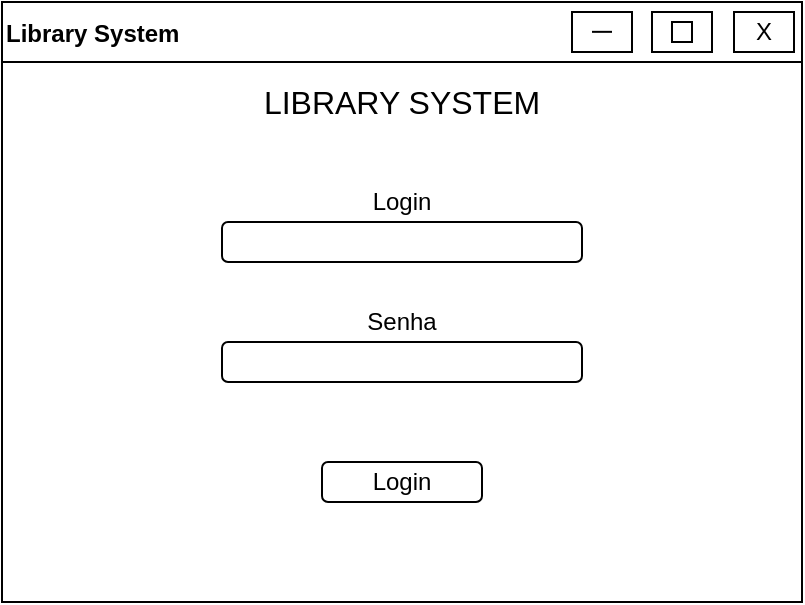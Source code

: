 <mxfile version="24.6.4" type="device" pages="8">
  <diagram name="Login" id="f1b7ffb7-ca1e-a977-7cf5-a751b3c06c05">
    <mxGraphModel dx="1687" dy="868" grid="1" gridSize="10" guides="1" tooltips="1" connect="1" arrows="1" fold="1" page="1" pageScale="1" pageWidth="826" pageHeight="1169" background="none" math="0" shadow="0">
      <root>
        <mxCell id="0" />
        <mxCell id="1" parent="0" />
        <mxCell id="bpy0eAQ0KiiSDH7f2DTV-72" value="Library System" style="swimlane;gradientColor=none;swimlaneFillColor=none;align=left;strokeColor=default;startSize=30;movable=1;resizable=1;rotatable=1;deletable=1;editable=1;locked=0;connectable=1;" vertex="1" parent="1">
          <mxGeometry x="40" y="50" width="400" height="300" as="geometry" />
        </mxCell>
        <mxCell id="bpy0eAQ0KiiSDH7f2DTV-73" value="Login" style="text;html=1;align=center;verticalAlign=middle;whiteSpace=wrap;rounded=0;movable=1;resizable=1;rotatable=1;deletable=1;editable=1;locked=0;connectable=1;" vertex="1" parent="bpy0eAQ0KiiSDH7f2DTV-72">
          <mxGeometry x="170" y="90" width="60" height="20" as="geometry" />
        </mxCell>
        <mxCell id="bpy0eAQ0KiiSDH7f2DTV-74" value="Senha" style="text;html=1;align=center;verticalAlign=middle;whiteSpace=wrap;rounded=0;movable=1;resizable=1;rotatable=1;deletable=1;editable=1;locked=0;connectable=1;" vertex="1" parent="bpy0eAQ0KiiSDH7f2DTV-72">
          <mxGeometry x="170" y="150" width="60" height="20" as="geometry" />
        </mxCell>
        <mxCell id="bpy0eAQ0KiiSDH7f2DTV-79" value="X" style="rounded=0;whiteSpace=wrap;html=1;" vertex="1" parent="bpy0eAQ0KiiSDH7f2DTV-72">
          <mxGeometry x="366" y="5" width="30" height="20" as="geometry" />
        </mxCell>
        <mxCell id="bpy0eAQ0KiiSDH7f2DTV-80" value="" style="rounded=0;whiteSpace=wrap;html=1;" vertex="1" parent="bpy0eAQ0KiiSDH7f2DTV-72">
          <mxGeometry x="325" y="5" width="30" height="20" as="geometry" />
        </mxCell>
        <mxCell id="bpy0eAQ0KiiSDH7f2DTV-81" value="" style="rounded=0;whiteSpace=wrap;html=1;" vertex="1" parent="bpy0eAQ0KiiSDH7f2DTV-72">
          <mxGeometry x="285" y="5" width="30" height="20" as="geometry" />
        </mxCell>
        <mxCell id="bpy0eAQ0KiiSDH7f2DTV-82" value="" style="rounded=0;whiteSpace=wrap;html=1;" vertex="1" parent="bpy0eAQ0KiiSDH7f2DTV-72">
          <mxGeometry x="335" y="10" width="10" height="10" as="geometry" />
        </mxCell>
        <mxCell id="bpy0eAQ0KiiSDH7f2DTV-84" value="" style="endArrow=none;html=1;rounded=0;" edge="1" parent="bpy0eAQ0KiiSDH7f2DTV-72">
          <mxGeometry width="50" height="50" relative="1" as="geometry">
            <mxPoint x="295" y="14.92" as="sourcePoint" />
            <mxPoint x="305" y="14.92" as="targetPoint" />
          </mxGeometry>
        </mxCell>
        <mxCell id="bpy0eAQ0KiiSDH7f2DTV-85" value="" style="rounded=1;whiteSpace=wrap;html=1;" vertex="1" parent="bpy0eAQ0KiiSDH7f2DTV-72">
          <mxGeometry x="110" y="110" width="180" height="20" as="geometry" />
        </mxCell>
        <mxCell id="bpy0eAQ0KiiSDH7f2DTV-86" value="" style="rounded=1;whiteSpace=wrap;html=1;" vertex="1" parent="bpy0eAQ0KiiSDH7f2DTV-72">
          <mxGeometry x="110" y="170" width="180" height="20" as="geometry" />
        </mxCell>
        <mxCell id="bpy0eAQ0KiiSDH7f2DTV-87" value="Login" style="rounded=1;whiteSpace=wrap;html=1;" vertex="1" parent="bpy0eAQ0KiiSDH7f2DTV-72">
          <mxGeometry x="160" y="230" width="80" height="20" as="geometry" />
        </mxCell>
        <mxCell id="bpy0eAQ0KiiSDH7f2DTV-99" value="&lt;font style=&quot;font-size: 16px;&quot;&gt;LIBRARY SYSTEM&lt;/font&gt;" style="text;html=1;align=center;verticalAlign=middle;whiteSpace=wrap;rounded=0;movable=1;resizable=1;rotatable=1;deletable=1;editable=1;locked=0;connectable=1;" vertex="1" parent="bpy0eAQ0KiiSDH7f2DTV-72">
          <mxGeometry x="125" y="40" width="150" height="20" as="geometry" />
        </mxCell>
      </root>
    </mxGraphModel>
  </diagram>
  <diagram id="g_suPLHp5y2QSqOycsLz" name="MainMenu">
    <mxGraphModel dx="1434" dy="738" grid="1" gridSize="10" guides="1" tooltips="1" connect="1" arrows="1" fold="1" page="1" pageScale="1" pageWidth="827" pageHeight="1169" math="0" shadow="0">
      <root>
        <mxCell id="0" />
        <mxCell id="1" parent="0" />
        <mxCell id="rd-4OTpHn-lQWK5-MkZr-1" value="LS - Main Menu" style="swimlane;gradientColor=none;swimlaneFillColor=none;align=left;strokeColor=default;startSize=30;movable=1;resizable=1;rotatable=1;deletable=1;editable=1;locked=0;connectable=1;" vertex="1" parent="1">
          <mxGeometry x="40" y="50" width="400" height="300" as="geometry" />
        </mxCell>
        <mxCell id="rd-4OTpHn-lQWK5-MkZr-2" value="X" style="rounded=0;whiteSpace=wrap;html=1;" vertex="1" parent="rd-4OTpHn-lQWK5-MkZr-1">
          <mxGeometry x="366" y="5" width="30" height="20" as="geometry" />
        </mxCell>
        <mxCell id="rd-4OTpHn-lQWK5-MkZr-3" value="" style="rounded=0;whiteSpace=wrap;html=1;" vertex="1" parent="rd-4OTpHn-lQWK5-MkZr-1">
          <mxGeometry x="325" y="5" width="30" height="20" as="geometry" />
        </mxCell>
        <mxCell id="rd-4OTpHn-lQWK5-MkZr-4" value="" style="rounded=0;whiteSpace=wrap;html=1;" vertex="1" parent="rd-4OTpHn-lQWK5-MkZr-1">
          <mxGeometry x="285" y="5" width="30" height="20" as="geometry" />
        </mxCell>
        <mxCell id="rd-4OTpHn-lQWK5-MkZr-5" value="" style="rounded=0;whiteSpace=wrap;html=1;" vertex="1" parent="rd-4OTpHn-lQWK5-MkZr-1">
          <mxGeometry x="335" y="10" width="10" height="10" as="geometry" />
        </mxCell>
        <mxCell id="rd-4OTpHn-lQWK5-MkZr-6" value="" style="endArrow=none;html=1;rounded=0;" edge="1" parent="rd-4OTpHn-lQWK5-MkZr-1">
          <mxGeometry width="50" height="50" relative="1" as="geometry">
            <mxPoint x="295" y="14.92" as="sourcePoint" />
            <mxPoint x="305" y="14.92" as="targetPoint" />
          </mxGeometry>
        </mxCell>
        <mxCell id="rd-4OTpHn-lQWK5-MkZr-7" value="&lt;font style=&quot;font-size: 16px;&quot;&gt;LIBRARY SYSTEM&lt;/font&gt;" style="text;html=1;align=center;verticalAlign=middle;whiteSpace=wrap;rounded=0;movable=1;resizable=1;rotatable=1;deletable=1;editable=1;locked=0;connectable=1;" vertex="1" parent="rd-4OTpHn-lQWK5-MkZr-1">
          <mxGeometry x="125" y="40" width="150" height="20" as="geometry" />
        </mxCell>
        <mxCell id="rd-4OTpHn-lQWK5-MkZr-8" value="" style="rounded=0;whiteSpace=wrap;html=1;fillColor=none;" vertex="1" parent="rd-4OTpHn-lQWK5-MkZr-1">
          <mxGeometry x="10" y="250" width="380" height="40" as="geometry" />
        </mxCell>
        <mxCell id="rd-4OTpHn-lQWK5-MkZr-9" value="Administração Usuarios" style="text;html=1;align=left;verticalAlign=middle;whiteSpace=wrap;rounded=0;movable=1;resizable=1;rotatable=1;deletable=1;editable=1;locked=0;connectable=1;" vertex="1" parent="rd-4OTpHn-lQWK5-MkZr-1">
          <mxGeometry x="10" y="230" width="160" height="20" as="geometry" />
        </mxCell>
        <mxCell id="rd-4OTpHn-lQWK5-MkZr-10" value="Cadastrar Usuário" style="rounded=1;whiteSpace=wrap;html=1;" vertex="1" parent="rd-4OTpHn-lQWK5-MkZr-1">
          <mxGeometry x="20" y="260" width="110" height="20" as="geometry" />
        </mxCell>
        <mxCell id="rd-4OTpHn-lQWK5-MkZr-11" value="Lista de Usuarios" style="rounded=1;whiteSpace=wrap;html=1;" vertex="1" parent="rd-4OTpHn-lQWK5-MkZr-1">
          <mxGeometry x="140" y="260" width="110" height="20" as="geometry" />
        </mxCell>
        <mxCell id="rd-4OTpHn-lQWK5-MkZr-12" value="" style="rounded=0;whiteSpace=wrap;html=1;fillColor=none;" vertex="1" parent="rd-4OTpHn-lQWK5-MkZr-1">
          <mxGeometry x="10" y="180" width="380" height="40" as="geometry" />
        </mxCell>
        <mxCell id="rd-4OTpHn-lQWK5-MkZr-13" value="Administração Usuarios" style="text;html=1;align=left;verticalAlign=middle;whiteSpace=wrap;rounded=0;movable=1;resizable=1;rotatable=1;deletable=1;editable=1;locked=0;connectable=1;" vertex="1" parent="rd-4OTpHn-lQWK5-MkZr-1">
          <mxGeometry x="10" y="160" width="160" height="20" as="geometry" />
        </mxCell>
        <mxCell id="rd-4OTpHn-lQWK5-MkZr-14" value="Cadastrar Livros" style="rounded=1;whiteSpace=wrap;html=1;" vertex="1" parent="rd-4OTpHn-lQWK5-MkZr-1">
          <mxGeometry x="20" y="190" width="100" height="20" as="geometry" />
        </mxCell>
        <mxCell id="rd-4OTpHn-lQWK5-MkZr-15" value="Listagem de Livros" style="rounded=1;whiteSpace=wrap;html=1;" vertex="1" parent="rd-4OTpHn-lQWK5-MkZr-1">
          <mxGeometry x="130" y="190" width="120" height="20" as="geometry" />
        </mxCell>
        <mxCell id="rd-4OTpHn-lQWK5-MkZr-16" value="" style="rounded=0;whiteSpace=wrap;html=1;fillColor=none;" vertex="1" parent="rd-4OTpHn-lQWK5-MkZr-1">
          <mxGeometry x="10" y="110" width="380" height="40" as="geometry" />
        </mxCell>
        <mxCell id="rd-4OTpHn-lQWK5-MkZr-17" value="Acervo" style="text;html=1;align=left;verticalAlign=middle;whiteSpace=wrap;rounded=0;movable=1;resizable=1;rotatable=1;deletable=1;editable=1;locked=0;connectable=1;" vertex="1" parent="rd-4OTpHn-lQWK5-MkZr-1">
          <mxGeometry x="10" y="90" width="160" height="20" as="geometry" />
        </mxCell>
        <mxCell id="rd-4OTpHn-lQWK5-MkZr-18" value="Cunsultar Livros no Acervo" style="rounded=1;whiteSpace=wrap;html=1;" vertex="1" parent="rd-4OTpHn-lQWK5-MkZr-1">
          <mxGeometry x="20" y="120" width="160" height="20" as="geometry" />
        </mxCell>
      </root>
    </mxGraphModel>
  </diagram>
  <diagram id="C6vzCJK56j5X8BMAnHbi" name="CadastrarLivro">
    <mxGraphModel dx="1434" dy="738" grid="1" gridSize="10" guides="1" tooltips="1" connect="1" arrows="1" fold="1" page="1" pageScale="1" pageWidth="827" pageHeight="1169" math="0" shadow="0">
      <root>
        <mxCell id="0" />
        <mxCell id="1" parent="0" />
        <mxCell id="TxX51LQPjBHrz9kvVEGR-1" value="LS - Cadastar Livro" style="swimlane;gradientColor=none;swimlaneFillColor=none;align=left;strokeColor=default;startSize=30;movable=1;resizable=1;rotatable=1;deletable=1;editable=1;locked=0;connectable=1;" vertex="1" parent="1">
          <mxGeometry x="40" y="50" width="400" height="300" as="geometry" />
        </mxCell>
        <mxCell id="TxX51LQPjBHrz9kvVEGR-2" value="X" style="rounded=0;whiteSpace=wrap;html=1;" vertex="1" parent="TxX51LQPjBHrz9kvVEGR-1">
          <mxGeometry x="366" y="5" width="30" height="20" as="geometry" />
        </mxCell>
        <mxCell id="TxX51LQPjBHrz9kvVEGR-3" value="" style="rounded=0;whiteSpace=wrap;html=1;" vertex="1" parent="TxX51LQPjBHrz9kvVEGR-1">
          <mxGeometry x="325" y="5" width="30" height="20" as="geometry" />
        </mxCell>
        <mxCell id="TxX51LQPjBHrz9kvVEGR-4" value="" style="rounded=0;whiteSpace=wrap;html=1;" vertex="1" parent="TxX51LQPjBHrz9kvVEGR-1">
          <mxGeometry x="285" y="5" width="30" height="20" as="geometry" />
        </mxCell>
        <mxCell id="TxX51LQPjBHrz9kvVEGR-5" value="" style="rounded=0;whiteSpace=wrap;html=1;" vertex="1" parent="TxX51LQPjBHrz9kvVEGR-1">
          <mxGeometry x="335" y="10" width="10" height="10" as="geometry" />
        </mxCell>
        <mxCell id="TxX51LQPjBHrz9kvVEGR-6" value="" style="endArrow=none;html=1;rounded=0;" edge="1" parent="TxX51LQPjBHrz9kvVEGR-1">
          <mxGeometry width="50" height="50" relative="1" as="geometry">
            <mxPoint x="295" y="14.92" as="sourcePoint" />
            <mxPoint x="305" y="14.92" as="targetPoint" />
          </mxGeometry>
        </mxCell>
        <mxCell id="TxX51LQPjBHrz9kvVEGR-7" value="Título:" style="text;html=1;align=right;verticalAlign=middle;whiteSpace=wrap;rounded=0;movable=1;resizable=1;rotatable=1;deletable=1;editable=1;locked=0;connectable=1;" vertex="1" parent="TxX51LQPjBHrz9kvVEGR-1">
          <mxGeometry x="10" y="60" width="90" height="20" as="geometry" />
        </mxCell>
        <mxCell id="TxX51LQPjBHrz9kvVEGR-8" value="" style="rounded=1;whiteSpace=wrap;html=1;" vertex="1" parent="TxX51LQPjBHrz9kvVEGR-1">
          <mxGeometry x="110" y="60" width="250" height="20" as="geometry" />
        </mxCell>
        <mxCell id="TxX51LQPjBHrz9kvVEGR-9" value="Autor:" style="text;html=1;align=right;verticalAlign=middle;whiteSpace=wrap;rounded=0;movable=1;resizable=1;rotatable=1;deletable=1;editable=1;locked=0;connectable=1;" vertex="1" parent="TxX51LQPjBHrz9kvVEGR-1">
          <mxGeometry x="10" y="90" width="90" height="20" as="geometry" />
        </mxCell>
        <mxCell id="TxX51LQPjBHrz9kvVEGR-10" value="" style="rounded=1;whiteSpace=wrap;html=1;" vertex="1" parent="TxX51LQPjBHrz9kvVEGR-1">
          <mxGeometry x="110" y="90" width="250" height="20" as="geometry" />
        </mxCell>
        <mxCell id="TxX51LQPjBHrz9kvVEGR-11" value="ISBN:" style="text;html=1;align=right;verticalAlign=middle;whiteSpace=wrap;rounded=0;movable=1;resizable=1;rotatable=1;deletable=1;editable=1;locked=0;connectable=1;" vertex="1" parent="TxX51LQPjBHrz9kvVEGR-1">
          <mxGeometry x="10" y="120" width="90" height="20" as="geometry" />
        </mxCell>
        <mxCell id="TxX51LQPjBHrz9kvVEGR-12" value="" style="rounded=1;whiteSpace=wrap;html=1;" vertex="1" parent="TxX51LQPjBHrz9kvVEGR-1">
          <mxGeometry x="110" y="120" width="140" height="20" as="geometry" />
        </mxCell>
        <mxCell id="TxX51LQPjBHrz9kvVEGR-13" value="Categoria:" style="text;html=1;align=right;verticalAlign=middle;whiteSpace=wrap;rounded=0;movable=1;resizable=1;rotatable=1;deletable=1;editable=1;locked=0;connectable=1;" vertex="1" parent="TxX51LQPjBHrz9kvVEGR-1">
          <mxGeometry x="10" y="150" width="90" height="20" as="geometry" />
        </mxCell>
        <mxCell id="TxX51LQPjBHrz9kvVEGR-14" value="" style="rounded=1;whiteSpace=wrap;html=1;" vertex="1" parent="TxX51LQPjBHrz9kvVEGR-1">
          <mxGeometry x="110" y="150" width="140" height="20" as="geometry" />
        </mxCell>
        <mxCell id="TxX51LQPjBHrz9kvVEGR-15" value="Copia:" style="text;html=1;align=right;verticalAlign=middle;whiteSpace=wrap;rounded=0;movable=1;resizable=1;rotatable=1;deletable=1;editable=1;locked=0;connectable=1;" vertex="1" parent="TxX51LQPjBHrz9kvVEGR-1">
          <mxGeometry x="10" y="180" width="90" height="20" as="geometry" />
        </mxCell>
        <mxCell id="TxX51LQPjBHrz9kvVEGR-16" value="" style="rounded=1;whiteSpace=wrap;html=1;" vertex="1" parent="TxX51LQPjBHrz9kvVEGR-1">
          <mxGeometry x="110" y="180" width="50" height="20" as="geometry" />
        </mxCell>
        <mxCell id="TxX51LQPjBHrz9kvVEGR-17" value="Confirmar" style="rounded=1;whiteSpace=wrap;html=1;" vertex="1" parent="TxX51LQPjBHrz9kvVEGR-1">
          <mxGeometry x="310" y="270" width="80" height="20" as="geometry" />
        </mxCell>
      </root>
    </mxGraphModel>
  </diagram>
  <diagram id="986oXzWps7g4UR4GNV1r" name="CadastrarUsuario">
    <mxGraphModel dx="819" dy="422" grid="1" gridSize="10" guides="1" tooltips="1" connect="1" arrows="1" fold="1" page="1" pageScale="1" pageWidth="827" pageHeight="1169" math="0" shadow="0">
      <root>
        <mxCell id="0" />
        <mxCell id="1" parent="0" />
        <mxCell id="KtQ8eWndnML_E8IfIlkv-1" value="LS - Cadastar Usuario" style="swimlane;gradientColor=none;swimlaneFillColor=none;align=left;strokeColor=default;startSize=30;movable=1;resizable=1;rotatable=1;deletable=1;editable=1;locked=0;connectable=1;" vertex="1" parent="1">
          <mxGeometry x="40" y="50" width="400" height="300" as="geometry" />
        </mxCell>
        <mxCell id="KtQ8eWndnML_E8IfIlkv-2" value="X" style="rounded=0;whiteSpace=wrap;html=1;" vertex="1" parent="KtQ8eWndnML_E8IfIlkv-1">
          <mxGeometry x="366" y="5" width="30" height="20" as="geometry" />
        </mxCell>
        <mxCell id="KtQ8eWndnML_E8IfIlkv-3" value="" style="rounded=0;whiteSpace=wrap;html=1;" vertex="1" parent="KtQ8eWndnML_E8IfIlkv-1">
          <mxGeometry x="325" y="5" width="30" height="20" as="geometry" />
        </mxCell>
        <mxCell id="KtQ8eWndnML_E8IfIlkv-4" value="" style="rounded=0;whiteSpace=wrap;html=1;" vertex="1" parent="KtQ8eWndnML_E8IfIlkv-1">
          <mxGeometry x="285" y="5" width="30" height="20" as="geometry" />
        </mxCell>
        <mxCell id="KtQ8eWndnML_E8IfIlkv-5" value="" style="rounded=0;whiteSpace=wrap;html=1;" vertex="1" parent="KtQ8eWndnML_E8IfIlkv-1">
          <mxGeometry x="335" y="10" width="10" height="10" as="geometry" />
        </mxCell>
        <mxCell id="KtQ8eWndnML_E8IfIlkv-6" value="" style="endArrow=none;html=1;rounded=0;" edge="1" parent="KtQ8eWndnML_E8IfIlkv-1">
          <mxGeometry width="50" height="50" relative="1" as="geometry">
            <mxPoint x="295" y="14.92" as="sourcePoint" />
            <mxPoint x="305" y="14.92" as="targetPoint" />
          </mxGeometry>
        </mxCell>
        <mxCell id="KtQ8eWndnML_E8IfIlkv-7" value="Nome:" style="text;html=1;align=right;verticalAlign=middle;whiteSpace=wrap;rounded=0;movable=1;resizable=1;rotatable=1;deletable=1;editable=1;locked=0;connectable=1;" vertex="1" parent="KtQ8eWndnML_E8IfIlkv-1">
          <mxGeometry x="10" y="40" width="90" height="20" as="geometry" />
        </mxCell>
        <mxCell id="KtQ8eWndnML_E8IfIlkv-8" value="" style="rounded=1;whiteSpace=wrap;html=1;" vertex="1" parent="KtQ8eWndnML_E8IfIlkv-1">
          <mxGeometry x="110" y="40" width="250" height="20" as="geometry" />
        </mxCell>
        <mxCell id="KtQ8eWndnML_E8IfIlkv-9" value="CPF:" style="text;html=1;align=right;verticalAlign=middle;whiteSpace=wrap;rounded=0;movable=1;resizable=1;rotatable=1;deletable=1;editable=1;locked=0;connectable=1;" vertex="1" parent="KtQ8eWndnML_E8IfIlkv-1">
          <mxGeometry x="10" y="70" width="90" height="20" as="geometry" />
        </mxCell>
        <mxCell id="KtQ8eWndnML_E8IfIlkv-10" value="" style="rounded=1;whiteSpace=wrap;html=1;" vertex="1" parent="KtQ8eWndnML_E8IfIlkv-1">
          <mxGeometry x="110" y="70" width="250" height="20" as="geometry" />
        </mxCell>
        <mxCell id="KtQ8eWndnML_E8IfIlkv-11" value="Telefone:" style="text;html=1;align=right;verticalAlign=middle;whiteSpace=wrap;rounded=0;movable=1;resizable=1;rotatable=1;deletable=1;editable=1;locked=0;connectable=1;" vertex="1" parent="KtQ8eWndnML_E8IfIlkv-1">
          <mxGeometry x="10" y="130" width="90" height="20" as="geometry" />
        </mxCell>
        <mxCell id="KtQ8eWndnML_E8IfIlkv-12" value="" style="rounded=1;whiteSpace=wrap;html=1;" vertex="1" parent="KtQ8eWndnML_E8IfIlkv-1">
          <mxGeometry x="110" y="130" width="140" height="20" as="geometry" />
        </mxCell>
        <mxCell id="KtQ8eWndnML_E8IfIlkv-13" value="Endereço:" style="text;html=1;align=right;verticalAlign=middle;whiteSpace=wrap;rounded=0;movable=1;resizable=1;rotatable=1;deletable=1;editable=1;locked=0;connectable=1;" vertex="1" parent="KtQ8eWndnML_E8IfIlkv-1">
          <mxGeometry x="10" y="160" width="90" height="20" as="geometry" />
        </mxCell>
        <mxCell id="KtQ8eWndnML_E8IfIlkv-14" value="" style="rounded=1;whiteSpace=wrap;html=1;" vertex="1" parent="KtQ8eWndnML_E8IfIlkv-1">
          <mxGeometry x="110" y="160" width="140" height="20" as="geometry" />
        </mxCell>
        <mxCell id="KtQ8eWndnML_E8IfIlkv-15" value="Permissão:" style="text;html=1;align=right;verticalAlign=middle;whiteSpace=wrap;rounded=0;movable=1;resizable=1;rotatable=1;deletable=1;editable=1;locked=0;connectable=1;" vertex="1" parent="KtQ8eWndnML_E8IfIlkv-1">
          <mxGeometry x="10" y="190" width="90" height="20" as="geometry" />
        </mxCell>
        <mxCell id="KtQ8eWndnML_E8IfIlkv-17" value="Confirmar" style="rounded=1;whiteSpace=wrap;html=1;" vertex="1" parent="KtQ8eWndnML_E8IfIlkv-1">
          <mxGeometry x="310" y="270" width="80" height="20" as="geometry" />
        </mxCell>
        <mxCell id="KtQ8eWndnML_E8IfIlkv-18" value="" style="ellipse;whiteSpace=wrap;html=1;aspect=fixed;" vertex="1" parent="KtQ8eWndnML_E8IfIlkv-1">
          <mxGeometry x="110" y="190" width="20" height="20" as="geometry" />
        </mxCell>
        <mxCell id="KtQ8eWndnML_E8IfIlkv-19" value="Senha:" style="text;html=1;align=right;verticalAlign=middle;whiteSpace=wrap;rounded=0;movable=1;resizable=1;rotatable=1;deletable=1;editable=1;locked=0;connectable=1;" vertex="1" parent="KtQ8eWndnML_E8IfIlkv-1">
          <mxGeometry x="10" y="220" width="90" height="20" as="geometry" />
        </mxCell>
        <mxCell id="KtQ8eWndnML_E8IfIlkv-21" value="" style="rounded=1;whiteSpace=wrap;html=1;" vertex="1" parent="KtQ8eWndnML_E8IfIlkv-1">
          <mxGeometry x="110" y="220" width="140" height="20" as="geometry" />
        </mxCell>
        <mxCell id="KtQ8eWndnML_E8IfIlkv-22" value="" style="rounded=1;whiteSpace=wrap;html=1;" vertex="1" parent="KtQ8eWndnML_E8IfIlkv-1">
          <mxGeometry x="110" y="250" width="140" height="20" as="geometry" />
        </mxCell>
        <mxCell id="KtQ8eWndnML_E8IfIlkv-23" value="" style="rounded=1;whiteSpace=wrap;html=1;" vertex="1" parent="KtQ8eWndnML_E8IfIlkv-1">
          <mxGeometry x="110" y="100" width="140" height="20" as="geometry" />
        </mxCell>
        <mxCell id="KtQ8eWndnML_E8IfIlkv-24" value="Email:" style="text;html=1;align=right;verticalAlign=middle;whiteSpace=wrap;rounded=0;movable=1;resizable=1;rotatable=1;deletable=1;editable=1;locked=0;connectable=1;" vertex="1" parent="KtQ8eWndnML_E8IfIlkv-1">
          <mxGeometry x="10" y="100" width="90" height="20" as="geometry" />
        </mxCell>
        <mxCell id="KtQ8eWndnML_E8IfIlkv-25" value="Usuario" style="text;html=1;align=left;verticalAlign=middle;whiteSpace=wrap;rounded=0;movable=1;resizable=1;rotatable=1;deletable=1;editable=1;locked=0;connectable=1;" vertex="1" parent="KtQ8eWndnML_E8IfIlkv-1">
          <mxGeometry x="135" y="190" width="55" height="20" as="geometry" />
        </mxCell>
        <mxCell id="KtQ8eWndnML_E8IfIlkv-26" value="" style="ellipse;whiteSpace=wrap;html=1;aspect=fixed;" vertex="1" parent="KtQ8eWndnML_E8IfIlkv-1">
          <mxGeometry x="200" y="190" width="20" height="20" as="geometry" />
        </mxCell>
        <mxCell id="KtQ8eWndnML_E8IfIlkv-27" value="Bibliotecario" style="text;html=1;align=left;verticalAlign=middle;whiteSpace=wrap;rounded=0;movable=1;resizable=1;rotatable=1;deletable=1;editable=1;locked=0;connectable=1;" vertex="1" parent="KtQ8eWndnML_E8IfIlkv-1">
          <mxGeometry x="225" y="190" width="75" height="20" as="geometry" />
        </mxCell>
        <mxCell id="KtQ8eWndnML_E8IfIlkv-28" value="" style="ellipse;whiteSpace=wrap;html=1;aspect=fixed;fillColor=#000000;" vertex="1" parent="KtQ8eWndnML_E8IfIlkv-1">
          <mxGeometry x="115" y="195" width="10" height="10" as="geometry" />
        </mxCell>
      </root>
    </mxGraphModel>
  </diagram>
  <diagram id="lf2sTaxnyL-gN27InDX7" name="AlterarStatus">
    <mxGraphModel dx="683" dy="351" grid="1" gridSize="10" guides="1" tooltips="1" connect="1" arrows="1" fold="1" page="1" pageScale="1" pageWidth="827" pageHeight="1169" math="0" shadow="0">
      <root>
        <mxCell id="0" />
        <mxCell id="1" parent="0" />
        <mxCell id="zxVm3RqYXvUbFlj-OSjX-1" value="LS - Alterar Status" style="swimlane;gradientColor=none;swimlaneFillColor=none;align=left;strokeColor=default;startSize=30;movable=1;resizable=1;rotatable=1;deletable=1;editable=1;locked=0;connectable=1;" vertex="1" parent="1">
          <mxGeometry x="40" y="50" width="400" height="300" as="geometry" />
        </mxCell>
        <mxCell id="zxVm3RqYXvUbFlj-OSjX-2" value="X" style="rounded=0;whiteSpace=wrap;html=1;" vertex="1" parent="zxVm3RqYXvUbFlj-OSjX-1">
          <mxGeometry x="366" y="5" width="30" height="20" as="geometry" />
        </mxCell>
        <mxCell id="zxVm3RqYXvUbFlj-OSjX-3" value="" style="rounded=0;whiteSpace=wrap;html=1;" vertex="1" parent="zxVm3RqYXvUbFlj-OSjX-1">
          <mxGeometry x="325" y="5" width="30" height="20" as="geometry" />
        </mxCell>
        <mxCell id="zxVm3RqYXvUbFlj-OSjX-4" value="" style="rounded=0;whiteSpace=wrap;html=1;" vertex="1" parent="zxVm3RqYXvUbFlj-OSjX-1">
          <mxGeometry x="285" y="5" width="30" height="20" as="geometry" />
        </mxCell>
        <mxCell id="zxVm3RqYXvUbFlj-OSjX-5" value="" style="rounded=0;whiteSpace=wrap;html=1;" vertex="1" parent="zxVm3RqYXvUbFlj-OSjX-1">
          <mxGeometry x="335" y="10" width="10" height="10" as="geometry" />
        </mxCell>
        <mxCell id="zxVm3RqYXvUbFlj-OSjX-6" value="" style="endArrow=none;html=1;rounded=0;" edge="1" parent="zxVm3RqYXvUbFlj-OSjX-1">
          <mxGeometry width="50" height="50" relative="1" as="geometry">
            <mxPoint x="295" y="14.92" as="sourcePoint" />
            <mxPoint x="305" y="14.92" as="targetPoint" />
          </mxGeometry>
        </mxCell>
        <mxCell id="zxVm3RqYXvUbFlj-OSjX-7" value="ID Usuário:" style="text;html=1;align=right;verticalAlign=middle;whiteSpace=wrap;rounded=0;movable=1;resizable=1;rotatable=1;deletable=1;editable=1;locked=0;connectable=1;" vertex="1" parent="zxVm3RqYXvUbFlj-OSjX-1">
          <mxGeometry x="20" y="40" width="90" height="20" as="geometry" />
        </mxCell>
        <mxCell id="zxVm3RqYXvUbFlj-OSjX-8" value="" style="rounded=1;whiteSpace=wrap;html=1;" vertex="1" parent="zxVm3RqYXvUbFlj-OSjX-1">
          <mxGeometry x="120" y="40" width="50" height="20" as="geometry" />
        </mxCell>
        <mxCell id="zxVm3RqYXvUbFlj-OSjX-9" value="Nome Usuário:" style="text;html=1;align=right;verticalAlign=middle;whiteSpace=wrap;rounded=0;movable=1;resizable=1;rotatable=1;deletable=1;editable=1;locked=0;connectable=1;" vertex="1" parent="zxVm3RqYXvUbFlj-OSjX-1">
          <mxGeometry x="20" y="70" width="90" height="20" as="geometry" />
        </mxCell>
        <mxCell id="zxVm3RqYXvUbFlj-OSjX-10" value="" style="rounded=1;whiteSpace=wrap;html=1;" vertex="1" parent="zxVm3RqYXvUbFlj-OSjX-1">
          <mxGeometry x="120" y="70" width="250" height="20" as="geometry" />
        </mxCell>
        <mxCell id="zxVm3RqYXvUbFlj-OSjX-11" value="Titulo Livro:" style="text;html=1;align=right;verticalAlign=middle;whiteSpace=wrap;rounded=0;movable=1;resizable=1;rotatable=1;deletable=1;editable=1;locked=0;connectable=1;" vertex="1" parent="zxVm3RqYXvUbFlj-OSjX-1">
          <mxGeometry x="20" y="130" width="90" height="20" as="geometry" />
        </mxCell>
        <mxCell id="zxVm3RqYXvUbFlj-OSjX-12" value="" style="rounded=1;whiteSpace=wrap;html=1;" vertex="1" parent="zxVm3RqYXvUbFlj-OSjX-1">
          <mxGeometry x="120" y="130" width="140" height="20" as="geometry" />
        </mxCell>
        <mxCell id="zxVm3RqYXvUbFlj-OSjX-13" value="Status Livro:" style="text;html=1;align=right;verticalAlign=middle;whiteSpace=wrap;rounded=0;movable=1;resizable=1;rotatable=1;deletable=1;editable=1;locked=0;connectable=1;" vertex="1" parent="zxVm3RqYXvUbFlj-OSjX-1">
          <mxGeometry x="20" y="160" width="90" height="20" as="geometry" />
        </mxCell>
        <mxCell id="zxVm3RqYXvUbFlj-OSjX-14" value="" style="rounded=1;whiteSpace=wrap;html=1;" vertex="1" parent="zxVm3RqYXvUbFlj-OSjX-1">
          <mxGeometry x="120" y="160" width="140" height="20" as="geometry" />
        </mxCell>
        <mxCell id="zxVm3RqYXvUbFlj-OSjX-16" value="Devolver" style="rounded=1;whiteSpace=wrap;html=1;" vertex="1" parent="zxVm3RqYXvUbFlj-OSjX-1">
          <mxGeometry x="310" y="270" width="80" height="20" as="geometry" />
        </mxCell>
        <mxCell id="zxVm3RqYXvUbFlj-OSjX-18" value="Data Emprestimo:" style="text;html=1;align=right;verticalAlign=middle;whiteSpace=wrap;rounded=0;movable=1;resizable=1;rotatable=1;deletable=1;editable=1;locked=0;connectable=1;" vertex="1" parent="zxVm3RqYXvUbFlj-OSjX-1">
          <mxGeometry x="10" y="190" width="100" height="20" as="geometry" />
        </mxCell>
        <mxCell id="zxVm3RqYXvUbFlj-OSjX-19" value="" style="rounded=1;whiteSpace=wrap;html=1;" vertex="1" parent="zxVm3RqYXvUbFlj-OSjX-1">
          <mxGeometry x="120" y="190" width="140" height="20" as="geometry" />
        </mxCell>
        <mxCell id="zxVm3RqYXvUbFlj-OSjX-20" value="" style="rounded=1;whiteSpace=wrap;html=1;" vertex="1" parent="zxVm3RqYXvUbFlj-OSjX-1">
          <mxGeometry x="120" y="220" width="140" height="20" as="geometry" />
        </mxCell>
        <mxCell id="zxVm3RqYXvUbFlj-OSjX-21" value="" style="rounded=1;whiteSpace=wrap;html=1;" vertex="1" parent="zxVm3RqYXvUbFlj-OSjX-1">
          <mxGeometry x="120" y="100" width="50" height="20" as="geometry" />
        </mxCell>
        <mxCell id="zxVm3RqYXvUbFlj-OSjX-22" value="ID Livro:" style="text;html=1;align=right;verticalAlign=middle;whiteSpace=wrap;rounded=0;movable=1;resizable=1;rotatable=1;deletable=1;editable=1;locked=0;connectable=1;" vertex="1" parent="zxVm3RqYXvUbFlj-OSjX-1">
          <mxGeometry x="20" y="100" width="90" height="20" as="geometry" />
        </mxCell>
        <mxCell id="zxVm3RqYXvUbFlj-OSjX-28" value="Pesquisar" style="rounded=1;whiteSpace=wrap;html=1;" vertex="1" parent="zxVm3RqYXvUbFlj-OSjX-1">
          <mxGeometry x="180" y="40" width="80" height="20" as="geometry" />
        </mxCell>
        <mxCell id="zxVm3RqYXvUbFlj-OSjX-30" value="Data Devolução" style="text;html=1;align=right;verticalAlign=middle;whiteSpace=wrap;rounded=0;movable=1;resizable=1;rotatable=1;deletable=1;editable=1;locked=0;connectable=1;" vertex="1" parent="zxVm3RqYXvUbFlj-OSjX-1">
          <mxGeometry x="10" y="220" width="100" height="20" as="geometry" />
        </mxCell>
        <mxCell id="zxVm3RqYXvUbFlj-OSjX-31" value="Emprestar" style="rounded=1;whiteSpace=wrap;html=1;" vertex="1" parent="zxVm3RqYXvUbFlj-OSjX-1">
          <mxGeometry x="220" y="270" width="80" height="20" as="geometry" />
        </mxCell>
      </root>
    </mxGraphModel>
  </diagram>
  <diagram id="6OKYhVEPglk8gas0zdNM" name="ConsultarLivro">
    <mxGraphModel dx="1195" dy="615" grid="1" gridSize="10" guides="1" tooltips="1" connect="1" arrows="1" fold="1" page="1" pageScale="1" pageWidth="827" pageHeight="1169" math="0" shadow="0">
      <root>
        <mxCell id="0" />
        <mxCell id="1" parent="0" />
        <mxCell id="MDbhJ5R8LIhILVngQggC-1" value="LS - Consultar Acervo" style="swimlane;gradientColor=none;swimlaneFillColor=none;align=left;strokeColor=default;startSize=30;movable=1;resizable=1;rotatable=1;deletable=1;editable=1;locked=0;connectable=1;" vertex="1" parent="1">
          <mxGeometry x="40" y="50" width="720" height="300" as="geometry" />
        </mxCell>
        <mxCell id="MDbhJ5R8LIhILVngQggC-2" value="X" style="rounded=0;whiteSpace=wrap;html=1;" vertex="1" parent="MDbhJ5R8LIhILVngQggC-1">
          <mxGeometry x="685" y="5" width="30" height="20" as="geometry" />
        </mxCell>
        <mxCell id="MDbhJ5R8LIhILVngQggC-3" value="" style="rounded=0;whiteSpace=wrap;html=1;" vertex="1" parent="MDbhJ5R8LIhILVngQggC-1">
          <mxGeometry x="644" y="5" width="30" height="20" as="geometry" />
        </mxCell>
        <mxCell id="MDbhJ5R8LIhILVngQggC-4" value="" style="rounded=0;whiteSpace=wrap;html=1;" vertex="1" parent="MDbhJ5R8LIhILVngQggC-1">
          <mxGeometry x="604" y="5" width="30" height="20" as="geometry" />
        </mxCell>
        <mxCell id="MDbhJ5R8LIhILVngQggC-5" value="" style="rounded=0;whiteSpace=wrap;html=1;" vertex="1" parent="MDbhJ5R8LIhILVngQggC-1">
          <mxGeometry x="654" y="10" width="10" height="10" as="geometry" />
        </mxCell>
        <mxCell id="MDbhJ5R8LIhILVngQggC-6" value="" style="endArrow=none;html=1;rounded=0;" edge="1" parent="MDbhJ5R8LIhILVngQggC-1">
          <mxGeometry width="50" height="50" relative="1" as="geometry">
            <mxPoint x="614" y="14.92" as="sourcePoint" />
            <mxPoint x="624" y="14.92" as="targetPoint" />
          </mxGeometry>
        </mxCell>
        <mxCell id="MDbhJ5R8LIhILVngQggC-7" value="Nome:" style="text;html=1;align=right;verticalAlign=middle;whiteSpace=wrap;rounded=0;movable=1;resizable=1;rotatable=1;deletable=1;editable=1;locked=0;connectable=1;" vertex="1" parent="MDbhJ5R8LIhILVngQggC-1">
          <mxGeometry x="20" y="40" width="80" height="20" as="geometry" />
        </mxCell>
        <mxCell id="MDbhJ5R8LIhILVngQggC-8" value="" style="rounded=1;whiteSpace=wrap;html=1;" vertex="1" parent="MDbhJ5R8LIhILVngQggC-1">
          <mxGeometry x="110" y="40" width="270" height="20" as="geometry" />
        </mxCell>
        <mxCell id="MDbhJ5R8LIhILVngQggC-21" value="Pesquisar" style="rounded=1;whiteSpace=wrap;html=1;" vertex="1" parent="MDbhJ5R8LIhILVngQggC-1">
          <mxGeometry x="390" y="40" width="80" height="20" as="geometry" />
        </mxCell>
        <mxCell id="MDbhJ5R8LIhILVngQggC-37" value="" style="childLayout=tableLayout;recursiveResize=0;shadow=0;fillColor=none;rounded=0;glass=0;" vertex="1" parent="MDbhJ5R8LIhILVngQggC-1">
          <mxGeometry x="30" y="80" width="660" height="210" as="geometry" />
        </mxCell>
        <mxCell id="MDbhJ5R8LIhILVngQggC-38" value="" style="shape=tableRow;horizontal=0;startSize=0;swimlaneHead=0;swimlaneBody=0;top=0;left=0;bottom=0;right=0;dropTarget=0;collapsible=0;recursiveResize=0;expand=0;fontStyle=0;fillColor=none;strokeColor=inherit;" vertex="1" parent="MDbhJ5R8LIhILVngQggC-37">
          <mxGeometry width="660" height="20" as="geometry" />
        </mxCell>
        <mxCell id="MDbhJ5R8LIhILVngQggC-39" value="ID" style="connectable=0;recursiveResize=0;strokeColor=inherit;fillColor=none;align=center;whiteSpace=wrap;html=1;" vertex="1" parent="MDbhJ5R8LIhILVngQggC-38">
          <mxGeometry width="40" height="20" as="geometry">
            <mxRectangle width="40" height="20" as="alternateBounds" />
          </mxGeometry>
        </mxCell>
        <mxCell id="MDbhJ5R8LIhILVngQggC-40" value="Título" style="connectable=0;recursiveResize=0;strokeColor=inherit;fillColor=none;align=center;whiteSpace=wrap;html=1;" vertex="1" parent="MDbhJ5R8LIhILVngQggC-38">
          <mxGeometry x="40" width="490" height="20" as="geometry">
            <mxRectangle width="490" height="20" as="alternateBounds" />
          </mxGeometry>
        </mxCell>
        <mxCell id="MDbhJ5R8LIhILVngQggC-41" value="Status" style="connectable=0;recursiveResize=0;strokeColor=inherit;fillColor=none;align=center;whiteSpace=wrap;html=1;" vertex="1" parent="MDbhJ5R8LIhILVngQggC-38">
          <mxGeometry x="530" width="130" height="20" as="geometry">
            <mxRectangle width="130" height="20" as="alternateBounds" />
          </mxGeometry>
        </mxCell>
        <mxCell id="MDbhJ5R8LIhILVngQggC-42" style="shape=tableRow;horizontal=0;startSize=0;swimlaneHead=0;swimlaneBody=0;top=0;left=0;bottom=0;right=0;dropTarget=0;collapsible=0;recursiveResize=0;expand=0;fontStyle=0;fillColor=none;strokeColor=inherit;" vertex="1" parent="MDbhJ5R8LIhILVngQggC-37">
          <mxGeometry y="20" width="660" height="190" as="geometry" />
        </mxCell>
        <mxCell id="MDbhJ5R8LIhILVngQggC-43" value="" style="connectable=0;recursiveResize=0;strokeColor=inherit;fillColor=none;align=center;whiteSpace=wrap;html=1;" vertex="1" parent="MDbhJ5R8LIhILVngQggC-42">
          <mxGeometry width="40" height="190" as="geometry">
            <mxRectangle width="40" height="190" as="alternateBounds" />
          </mxGeometry>
        </mxCell>
        <mxCell id="MDbhJ5R8LIhILVngQggC-44" value="" style="connectable=0;recursiveResize=0;strokeColor=inherit;fillColor=none;align=center;whiteSpace=wrap;html=1;" vertex="1" parent="MDbhJ5R8LIhILVngQggC-42">
          <mxGeometry x="40" width="490" height="190" as="geometry">
            <mxRectangle width="490" height="190" as="alternateBounds" />
          </mxGeometry>
        </mxCell>
        <mxCell id="MDbhJ5R8LIhILVngQggC-45" value="" style="connectable=0;recursiveResize=0;strokeColor=inherit;fillColor=none;align=center;whiteSpace=wrap;html=1;" vertex="1" parent="MDbhJ5R8LIhILVngQggC-42">
          <mxGeometry x="530" width="130" height="190" as="geometry">
            <mxRectangle width="130" height="190" as="alternateBounds" />
          </mxGeometry>
        </mxCell>
      </root>
    </mxGraphModel>
  </diagram>
  <diagram id="8dmcEKMG4XDZtQJiXL9-" name="ListarLivro">
    <mxGraphModel dx="1434" dy="738" grid="1" gridSize="10" guides="1" tooltips="1" connect="1" arrows="1" fold="1" page="1" pageScale="1" pageWidth="827" pageHeight="1169" math="0" shadow="0">
      <root>
        <mxCell id="0" />
        <mxCell id="1" parent="0" />
        <mxCell id="YxRDKxAulSmjChHT7ApG-1" value="LS - Listagem Livros" style="swimlane;gradientColor=none;swimlaneFillColor=none;align=left;strokeColor=default;startSize=30;movable=1;resizable=1;rotatable=1;deletable=1;editable=1;locked=0;connectable=1;" vertex="1" parent="1">
          <mxGeometry x="40" y="50" width="720" height="330" as="geometry" />
        </mxCell>
        <mxCell id="YxRDKxAulSmjChHT7ApG-2" value="X" style="rounded=0;whiteSpace=wrap;html=1;" vertex="1" parent="YxRDKxAulSmjChHT7ApG-1">
          <mxGeometry x="685" y="5" width="30" height="20" as="geometry" />
        </mxCell>
        <mxCell id="YxRDKxAulSmjChHT7ApG-3" value="" style="rounded=0;whiteSpace=wrap;html=1;" vertex="1" parent="YxRDKxAulSmjChHT7ApG-1">
          <mxGeometry x="644" y="5" width="30" height="20" as="geometry" />
        </mxCell>
        <mxCell id="YxRDKxAulSmjChHT7ApG-4" value="" style="rounded=0;whiteSpace=wrap;html=1;" vertex="1" parent="YxRDKxAulSmjChHT7ApG-1">
          <mxGeometry x="604" y="5" width="30" height="20" as="geometry" />
        </mxCell>
        <mxCell id="YxRDKxAulSmjChHT7ApG-5" value="" style="rounded=0;whiteSpace=wrap;html=1;" vertex="1" parent="YxRDKxAulSmjChHT7ApG-1">
          <mxGeometry x="654" y="10" width="10" height="10" as="geometry" />
        </mxCell>
        <mxCell id="YxRDKxAulSmjChHT7ApG-6" value="" style="endArrow=none;html=1;rounded=0;" edge="1" parent="YxRDKxAulSmjChHT7ApG-1">
          <mxGeometry width="50" height="50" relative="1" as="geometry">
            <mxPoint x="614" y="14.92" as="sourcePoint" />
            <mxPoint x="624" y="14.92" as="targetPoint" />
          </mxGeometry>
        </mxCell>
        <mxCell id="YxRDKxAulSmjChHT7ApG-7" value="Nome:" style="text;html=1;align=right;verticalAlign=middle;whiteSpace=wrap;rounded=0;movable=1;resizable=1;rotatable=1;deletable=1;editable=1;locked=0;connectable=1;" vertex="1" parent="YxRDKxAulSmjChHT7ApG-1">
          <mxGeometry x="20" y="40" width="80" height="20" as="geometry" />
        </mxCell>
        <mxCell id="YxRDKxAulSmjChHT7ApG-8" value="" style="rounded=1;whiteSpace=wrap;html=1;" vertex="1" parent="YxRDKxAulSmjChHT7ApG-1">
          <mxGeometry x="110" y="40" width="270" height="20" as="geometry" />
        </mxCell>
        <mxCell id="YxRDKxAulSmjChHT7ApG-9" value="Editar" style="rounded=1;whiteSpace=wrap;html=1;" vertex="1" parent="YxRDKxAulSmjChHT7ApG-1">
          <mxGeometry x="30" y="300" width="60" height="20" as="geometry" />
        </mxCell>
        <mxCell id="YxRDKxAulSmjChHT7ApG-10" value="" style="childLayout=tableLayout;recursiveResize=0;shadow=0;fillColor=none;rounded=0;glass=0;" vertex="1" parent="YxRDKxAulSmjChHT7ApG-1">
          <mxGeometry x="30" y="80" width="660" height="210" as="geometry" />
        </mxCell>
        <mxCell id="YxRDKxAulSmjChHT7ApG-11" value="" style="shape=tableRow;horizontal=0;startSize=0;swimlaneHead=0;swimlaneBody=0;top=0;left=0;bottom=0;right=0;dropTarget=0;collapsible=0;recursiveResize=0;expand=0;fontStyle=0;fillColor=none;strokeColor=inherit;" vertex="1" parent="YxRDKxAulSmjChHT7ApG-10">
          <mxGeometry width="660" height="20" as="geometry" />
        </mxCell>
        <mxCell id="YxRDKxAulSmjChHT7ApG-12" value="ID" style="connectable=0;recursiveResize=0;strokeColor=inherit;fillColor=none;align=center;whiteSpace=wrap;html=1;" vertex="1" parent="YxRDKxAulSmjChHT7ApG-11">
          <mxGeometry width="40" height="20" as="geometry">
            <mxRectangle width="40" height="20" as="alternateBounds" />
          </mxGeometry>
        </mxCell>
        <mxCell id="YxRDKxAulSmjChHT7ApG-13" value="Título" style="connectable=0;recursiveResize=0;strokeColor=inherit;fillColor=none;align=center;whiteSpace=wrap;html=1;" vertex="1" parent="YxRDKxAulSmjChHT7ApG-11">
          <mxGeometry x="40" width="490" height="20" as="geometry">
            <mxRectangle width="490" height="20" as="alternateBounds" />
          </mxGeometry>
        </mxCell>
        <mxCell id="YxRDKxAulSmjChHT7ApG-14" value="Status" style="connectable=0;recursiveResize=0;strokeColor=inherit;fillColor=none;align=center;whiteSpace=wrap;html=1;" vertex="1" parent="YxRDKxAulSmjChHT7ApG-11">
          <mxGeometry x="530" width="130" height="20" as="geometry">
            <mxRectangle width="130" height="20" as="alternateBounds" />
          </mxGeometry>
        </mxCell>
        <mxCell id="YxRDKxAulSmjChHT7ApG-15" style="shape=tableRow;horizontal=0;startSize=0;swimlaneHead=0;swimlaneBody=0;top=0;left=0;bottom=0;right=0;dropTarget=0;collapsible=0;recursiveResize=0;expand=0;fontStyle=0;fillColor=none;strokeColor=inherit;" vertex="1" parent="YxRDKxAulSmjChHT7ApG-10">
          <mxGeometry y="20" width="660" height="190" as="geometry" />
        </mxCell>
        <mxCell id="YxRDKxAulSmjChHT7ApG-16" value="" style="connectable=0;recursiveResize=0;strokeColor=inherit;fillColor=none;align=center;whiteSpace=wrap;html=1;" vertex="1" parent="YxRDKxAulSmjChHT7ApG-15">
          <mxGeometry width="40" height="190" as="geometry">
            <mxRectangle width="40" height="190" as="alternateBounds" />
          </mxGeometry>
        </mxCell>
        <mxCell id="YxRDKxAulSmjChHT7ApG-17" value="" style="connectable=0;recursiveResize=0;strokeColor=inherit;fillColor=none;align=center;whiteSpace=wrap;html=1;" vertex="1" parent="YxRDKxAulSmjChHT7ApG-15">
          <mxGeometry x="40" width="490" height="190" as="geometry">
            <mxRectangle width="490" height="190" as="alternateBounds" />
          </mxGeometry>
        </mxCell>
        <mxCell id="YxRDKxAulSmjChHT7ApG-18" value="" style="connectable=0;recursiveResize=0;strokeColor=inherit;fillColor=none;align=center;whiteSpace=wrap;html=1;" vertex="1" parent="YxRDKxAulSmjChHT7ApG-15">
          <mxGeometry x="530" width="130" height="190" as="geometry">
            <mxRectangle width="130" height="190" as="alternateBounds" />
          </mxGeometry>
        </mxCell>
        <mxCell id="YxRDKxAulSmjChHT7ApG-19" value="Excluir" style="rounded=1;whiteSpace=wrap;html=1;" vertex="1" parent="YxRDKxAulSmjChHT7ApG-1">
          <mxGeometry x="100" y="300" width="60" height="20" as="geometry" />
        </mxCell>
        <mxCell id="YxRDKxAulSmjChHT7ApG-20" value="Alterar Status" style="rounded=1;whiteSpace=wrap;html=1;" vertex="1" parent="YxRDKxAulSmjChHT7ApG-1">
          <mxGeometry x="590" y="300" width="100" height="20" as="geometry" />
        </mxCell>
        <mxCell id="eyk1D_qCHGBuPPpK2hkq-1" value="Pesquisar" style="rounded=1;whiteSpace=wrap;html=1;" vertex="1" parent="1">
          <mxGeometry x="430" y="90" width="80" height="20" as="geometry" />
        </mxCell>
      </root>
    </mxGraphModel>
  </diagram>
  <diagram id="0uYSwI5ujeBE1DfGJOUt" name="ListarUsuario">
    <mxGraphModel dx="819" dy="422" grid="1" gridSize="10" guides="1" tooltips="1" connect="1" arrows="1" fold="1" page="1" pageScale="1" pageWidth="827" pageHeight="1169" math="0" shadow="0">
      <root>
        <mxCell id="0" />
        <mxCell id="1" parent="0" />
        <mxCell id="cU6d5E1aHyevwAdGsP8b-1" value="LS - Listagem Usuários" style="swimlane;gradientColor=none;swimlaneFillColor=none;align=left;strokeColor=default;startSize=30;movable=1;resizable=1;rotatable=1;deletable=1;editable=1;locked=0;connectable=1;" vertex="1" parent="1">
          <mxGeometry x="40" y="50" width="720" height="330" as="geometry" />
        </mxCell>
        <mxCell id="cU6d5E1aHyevwAdGsP8b-2" value="X" style="rounded=0;whiteSpace=wrap;html=1;" vertex="1" parent="cU6d5E1aHyevwAdGsP8b-1">
          <mxGeometry x="685" y="5" width="30" height="20" as="geometry" />
        </mxCell>
        <mxCell id="cU6d5E1aHyevwAdGsP8b-3" value="" style="rounded=0;whiteSpace=wrap;html=1;" vertex="1" parent="cU6d5E1aHyevwAdGsP8b-1">
          <mxGeometry x="644" y="5" width="30" height="20" as="geometry" />
        </mxCell>
        <mxCell id="cU6d5E1aHyevwAdGsP8b-4" value="" style="rounded=0;whiteSpace=wrap;html=1;" vertex="1" parent="cU6d5E1aHyevwAdGsP8b-1">
          <mxGeometry x="604" y="5" width="30" height="20" as="geometry" />
        </mxCell>
        <mxCell id="cU6d5E1aHyevwAdGsP8b-5" value="" style="rounded=0;whiteSpace=wrap;html=1;" vertex="1" parent="cU6d5E1aHyevwAdGsP8b-1">
          <mxGeometry x="654" y="10" width="10" height="10" as="geometry" />
        </mxCell>
        <mxCell id="cU6d5E1aHyevwAdGsP8b-6" value="" style="endArrow=none;html=1;rounded=0;" edge="1" parent="cU6d5E1aHyevwAdGsP8b-1">
          <mxGeometry width="50" height="50" relative="1" as="geometry">
            <mxPoint x="614" y="14.92" as="sourcePoint" />
            <mxPoint x="624" y="14.92" as="targetPoint" />
          </mxGeometry>
        </mxCell>
        <mxCell id="cU6d5E1aHyevwAdGsP8b-7" value="Nome:" style="text;html=1;align=right;verticalAlign=middle;whiteSpace=wrap;rounded=0;movable=1;resizable=1;rotatable=1;deletable=1;editable=1;locked=0;connectable=1;" vertex="1" parent="cU6d5E1aHyevwAdGsP8b-1">
          <mxGeometry x="20" y="40" width="80" height="20" as="geometry" />
        </mxCell>
        <mxCell id="cU6d5E1aHyevwAdGsP8b-8" value="" style="rounded=1;whiteSpace=wrap;html=1;" vertex="1" parent="cU6d5E1aHyevwAdGsP8b-1">
          <mxGeometry x="110" y="40" width="270" height="20" as="geometry" />
        </mxCell>
        <mxCell id="cU6d5E1aHyevwAdGsP8b-9" value="Editar" style="rounded=1;whiteSpace=wrap;html=1;" vertex="1" parent="cU6d5E1aHyevwAdGsP8b-1">
          <mxGeometry x="30" y="300" width="60" height="20" as="geometry" />
        </mxCell>
        <mxCell id="cU6d5E1aHyevwAdGsP8b-10" value="" style="childLayout=tableLayout;recursiveResize=0;shadow=0;fillColor=none;rounded=0;glass=0;" vertex="1" parent="cU6d5E1aHyevwAdGsP8b-1">
          <mxGeometry x="30" y="80" width="660" height="210" as="geometry" />
        </mxCell>
        <mxCell id="cU6d5E1aHyevwAdGsP8b-11" value="" style="shape=tableRow;horizontal=0;startSize=0;swimlaneHead=0;swimlaneBody=0;top=0;left=0;bottom=0;right=0;dropTarget=0;collapsible=0;recursiveResize=0;expand=0;fontStyle=0;fillColor=none;strokeColor=inherit;" vertex="1" parent="cU6d5E1aHyevwAdGsP8b-10">
          <mxGeometry width="660" height="20" as="geometry" />
        </mxCell>
        <mxCell id="cU6d5E1aHyevwAdGsP8b-12" value="ID" style="connectable=0;recursiveResize=0;strokeColor=inherit;fillColor=none;align=center;whiteSpace=wrap;html=1;" vertex="1" parent="cU6d5E1aHyevwAdGsP8b-11">
          <mxGeometry width="40" height="20" as="geometry">
            <mxRectangle width="40" height="20" as="alternateBounds" />
          </mxGeometry>
        </mxCell>
        <mxCell id="cU6d5E1aHyevwAdGsP8b-13" value="Nome" style="connectable=0;recursiveResize=0;strokeColor=inherit;fillColor=none;align=center;whiteSpace=wrap;html=1;" vertex="1" parent="cU6d5E1aHyevwAdGsP8b-11">
          <mxGeometry x="40" width="490" height="20" as="geometry">
            <mxRectangle width="490" height="20" as="alternateBounds" />
          </mxGeometry>
        </mxCell>
        <mxCell id="cU6d5E1aHyevwAdGsP8b-14" value="Permissão" style="connectable=0;recursiveResize=0;strokeColor=inherit;fillColor=none;align=center;whiteSpace=wrap;html=1;" vertex="1" parent="cU6d5E1aHyevwAdGsP8b-11">
          <mxGeometry x="530" width="130" height="20" as="geometry">
            <mxRectangle width="130" height="20" as="alternateBounds" />
          </mxGeometry>
        </mxCell>
        <mxCell id="cU6d5E1aHyevwAdGsP8b-15" style="shape=tableRow;horizontal=0;startSize=0;swimlaneHead=0;swimlaneBody=0;top=0;left=0;bottom=0;right=0;dropTarget=0;collapsible=0;recursiveResize=0;expand=0;fontStyle=0;fillColor=none;strokeColor=inherit;" vertex="1" parent="cU6d5E1aHyevwAdGsP8b-10">
          <mxGeometry y="20" width="660" height="190" as="geometry" />
        </mxCell>
        <mxCell id="cU6d5E1aHyevwAdGsP8b-16" value="" style="connectable=0;recursiveResize=0;strokeColor=inherit;fillColor=none;align=center;whiteSpace=wrap;html=1;" vertex="1" parent="cU6d5E1aHyevwAdGsP8b-15">
          <mxGeometry width="40" height="190" as="geometry">
            <mxRectangle width="40" height="190" as="alternateBounds" />
          </mxGeometry>
        </mxCell>
        <mxCell id="cU6d5E1aHyevwAdGsP8b-17" value="" style="connectable=0;recursiveResize=0;strokeColor=inherit;fillColor=none;align=center;whiteSpace=wrap;html=1;" vertex="1" parent="cU6d5E1aHyevwAdGsP8b-15">
          <mxGeometry x="40" width="490" height="190" as="geometry">
            <mxRectangle width="490" height="190" as="alternateBounds" />
          </mxGeometry>
        </mxCell>
        <mxCell id="cU6d5E1aHyevwAdGsP8b-18" value="" style="connectable=0;recursiveResize=0;strokeColor=inherit;fillColor=none;align=center;whiteSpace=wrap;html=1;" vertex="1" parent="cU6d5E1aHyevwAdGsP8b-15">
          <mxGeometry x="530" width="130" height="190" as="geometry">
            <mxRectangle width="130" height="190" as="alternateBounds" />
          </mxGeometry>
        </mxCell>
        <mxCell id="cU6d5E1aHyevwAdGsP8b-19" value="Excluir" style="rounded=1;whiteSpace=wrap;html=1;" vertex="1" parent="cU6d5E1aHyevwAdGsP8b-1">
          <mxGeometry x="100" y="300" width="60" height="20" as="geometry" />
        </mxCell>
        <mxCell id="nWDeo7W0cyX6kAHS5pBY-1" value="Pesquisar" style="rounded=1;whiteSpace=wrap;html=1;" vertex="1" parent="1">
          <mxGeometry x="430" y="90" width="80" height="20" as="geometry" />
        </mxCell>
      </root>
    </mxGraphModel>
  </diagram>
</mxfile>
